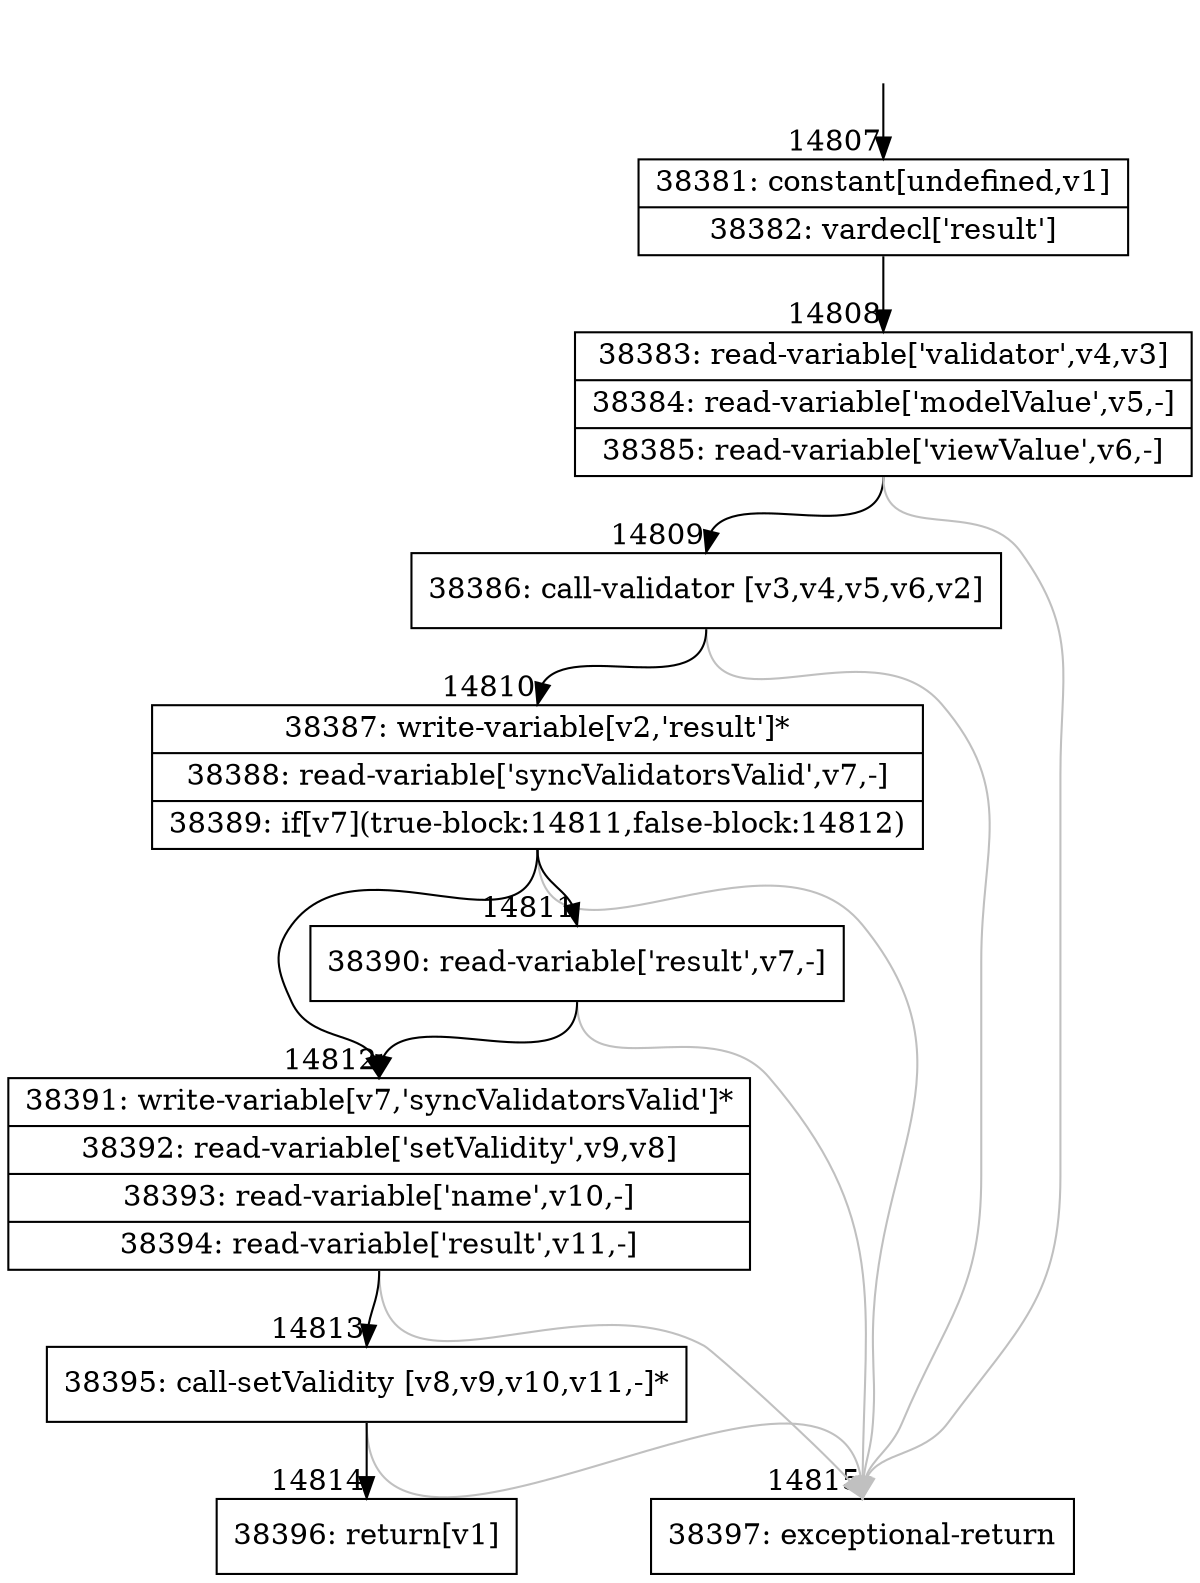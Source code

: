 digraph {
rankdir="TD"
BB_entry1190[shape=none,label=""];
BB_entry1190 -> BB14807 [tailport=s, headport=n, headlabel="    14807"]
BB14807 [shape=record label="{38381: constant[undefined,v1]|38382: vardecl['result']}" ] 
BB14807 -> BB14808 [tailport=s, headport=n, headlabel="      14808"]
BB14808 [shape=record label="{38383: read-variable['validator',v4,v3]|38384: read-variable['modelValue',v5,-]|38385: read-variable['viewValue',v6,-]}" ] 
BB14808 -> BB14809 [tailport=s, headport=n, headlabel="      14809"]
BB14808 -> BB14815 [tailport=s, headport=n, color=gray, headlabel="      14815"]
BB14809 [shape=record label="{38386: call-validator [v3,v4,v5,v6,v2]}" ] 
BB14809 -> BB14810 [tailport=s, headport=n, headlabel="      14810"]
BB14809 -> BB14815 [tailport=s, headport=n, color=gray]
BB14810 [shape=record label="{38387: write-variable[v2,'result']*|38388: read-variable['syncValidatorsValid',v7,-]|38389: if[v7](true-block:14811,false-block:14812)}" ] 
BB14810 -> BB14812 [tailport=s, headport=n, headlabel="      14812"]
BB14810 -> BB14811 [tailport=s, headport=n, headlabel="      14811"]
BB14810 -> BB14815 [tailport=s, headport=n, color=gray]
BB14811 [shape=record label="{38390: read-variable['result',v7,-]}" ] 
BB14811 -> BB14812 [tailport=s, headport=n]
BB14811 -> BB14815 [tailport=s, headport=n, color=gray]
BB14812 [shape=record label="{38391: write-variable[v7,'syncValidatorsValid']*|38392: read-variable['setValidity',v9,v8]|38393: read-variable['name',v10,-]|38394: read-variable['result',v11,-]}" ] 
BB14812 -> BB14813 [tailport=s, headport=n, headlabel="      14813"]
BB14812 -> BB14815 [tailport=s, headport=n, color=gray]
BB14813 [shape=record label="{38395: call-setValidity [v8,v9,v10,v11,-]*}" ] 
BB14813 -> BB14814 [tailport=s, headport=n, headlabel="      14814"]
BB14813 -> BB14815 [tailport=s, headport=n, color=gray]
BB14814 [shape=record label="{38396: return[v1]}" ] 
BB14815 [shape=record label="{38397: exceptional-return}" ] 
//#$~ 24919
}
